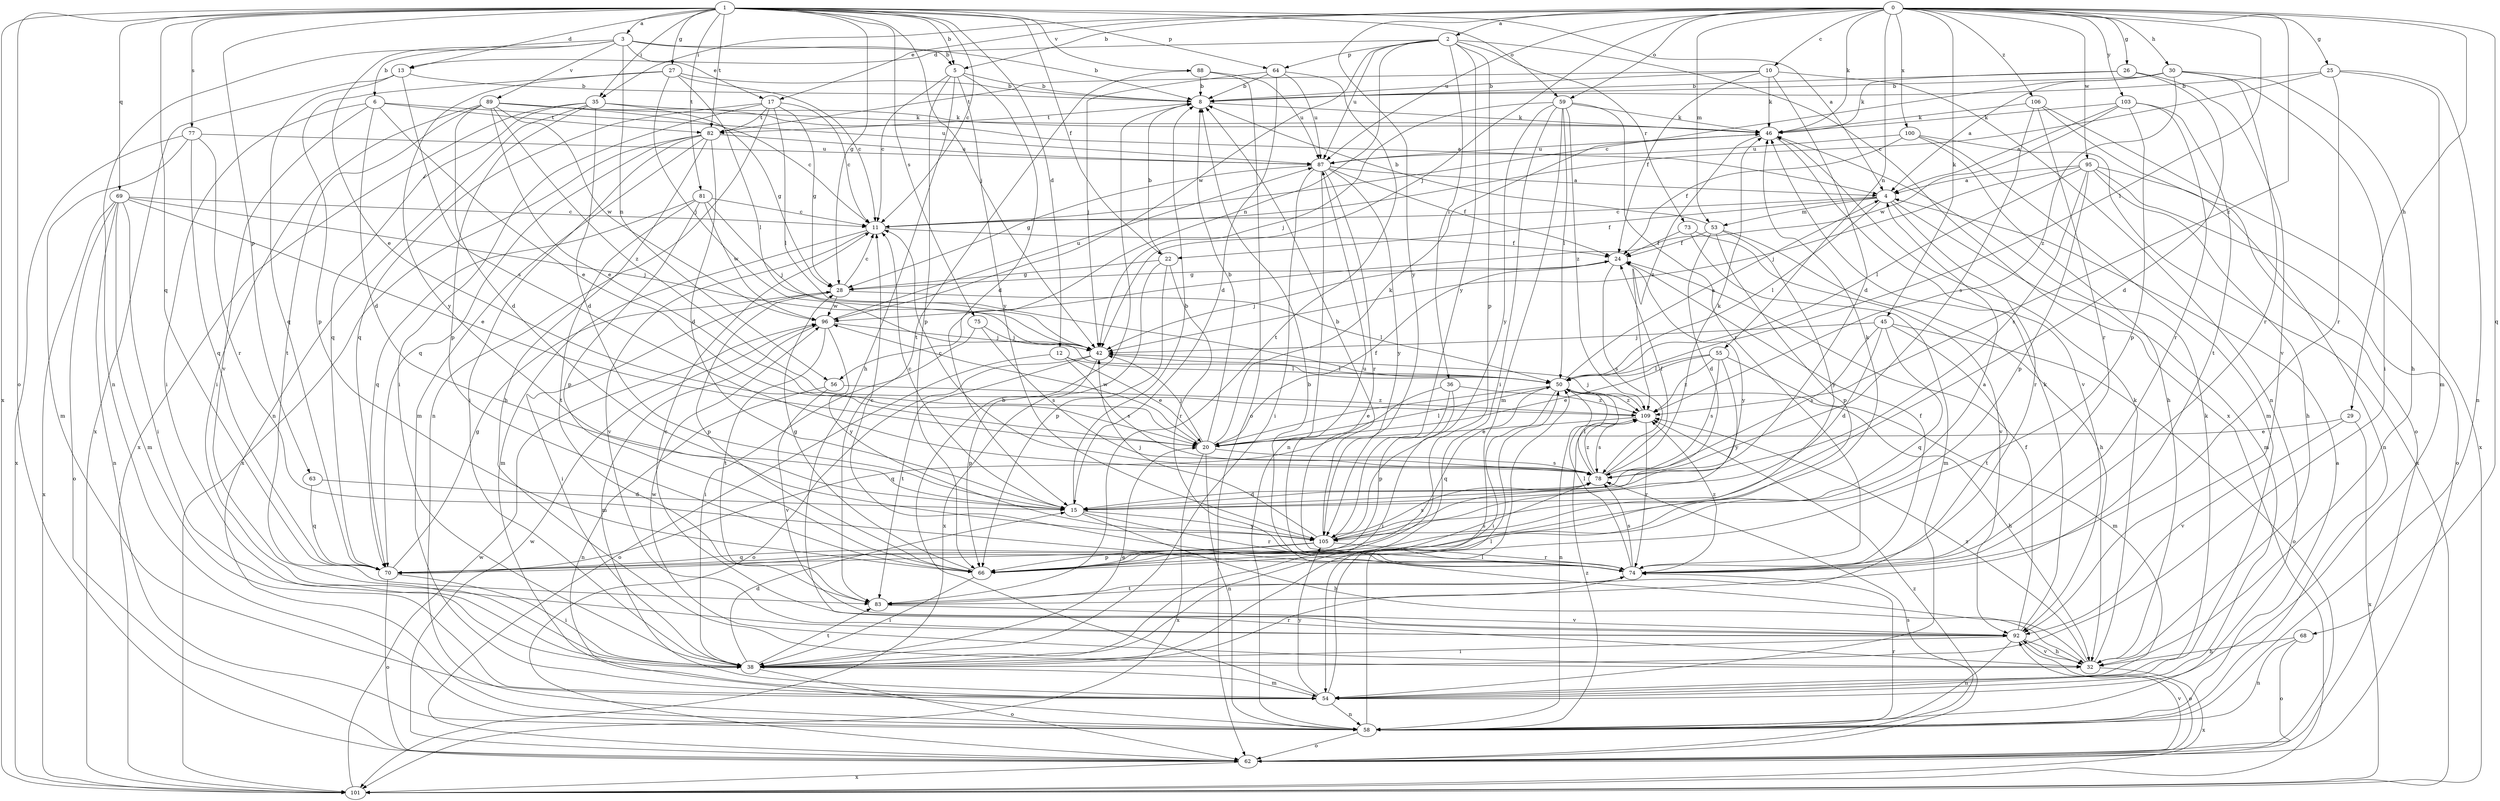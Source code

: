 strict digraph  {
0;
1;
2;
3;
4;
5;
6;
8;
10;
11;
12;
13;
15;
17;
20;
22;
24;
25;
26;
27;
28;
29;
30;
32;
35;
36;
38;
42;
45;
46;
50;
53;
54;
55;
56;
58;
59;
62;
63;
64;
66;
68;
69;
70;
73;
74;
75;
77;
78;
81;
82;
83;
87;
88;
89;
92;
95;
96;
100;
101;
103;
105;
106;
109;
0 -> 2  [label=a];
0 -> 5  [label=b];
0 -> 10  [label=c];
0 -> 17  [label=e];
0 -> 25  [label=g];
0 -> 26  [label=g];
0 -> 29  [label=h];
0 -> 30  [label=h];
0 -> 35  [label=i];
0 -> 42  [label=j];
0 -> 45  [label=k];
0 -> 46  [label=k];
0 -> 50  [label=l];
0 -> 53  [label=m];
0 -> 55  [label=n];
0 -> 59  [label=o];
0 -> 68  [label=q];
0 -> 87  [label=u];
0 -> 95  [label=w];
0 -> 100  [label=x];
0 -> 103  [label=y];
0 -> 105  [label=y];
0 -> 106  [label=z];
0 -> 109  [label=z];
1 -> 3  [label=a];
1 -> 4  [label=a];
1 -> 5  [label=b];
1 -> 11  [label=c];
1 -> 12  [label=d];
1 -> 13  [label=d];
1 -> 22  [label=f];
1 -> 27  [label=g];
1 -> 28  [label=g];
1 -> 35  [label=i];
1 -> 42  [label=j];
1 -> 59  [label=o];
1 -> 62  [label=o];
1 -> 63  [label=p];
1 -> 64  [label=p];
1 -> 69  [label=q];
1 -> 70  [label=q];
1 -> 75  [label=s];
1 -> 77  [label=s];
1 -> 81  [label=t];
1 -> 82  [label=t];
1 -> 88  [label=v];
1 -> 101  [label=x];
2 -> 13  [label=d];
2 -> 36  [label=i];
2 -> 56  [label=n];
2 -> 64  [label=p];
2 -> 66  [label=p];
2 -> 73  [label=r];
2 -> 87  [label=u];
2 -> 96  [label=w];
2 -> 101  [label=x];
2 -> 105  [label=y];
3 -> 5  [label=b];
3 -> 6  [label=b];
3 -> 8  [label=b];
3 -> 17  [label=e];
3 -> 20  [label=e];
3 -> 56  [label=n];
3 -> 58  [label=n];
3 -> 89  [label=v];
4 -> 11  [label=c];
4 -> 22  [label=f];
4 -> 50  [label=l];
4 -> 53  [label=m];
4 -> 54  [label=m];
4 -> 74  [label=r];
5 -> 8  [label=b];
5 -> 11  [label=c];
5 -> 15  [label=d];
5 -> 32  [label=h];
5 -> 66  [label=p];
5 -> 105  [label=y];
6 -> 15  [label=d];
6 -> 20  [label=e];
6 -> 38  [label=i];
6 -> 82  [label=t];
6 -> 87  [label=u];
6 -> 92  [label=v];
8 -> 46  [label=k];
8 -> 82  [label=t];
10 -> 8  [label=b];
10 -> 15  [label=d];
10 -> 24  [label=f];
10 -> 46  [label=k];
10 -> 58  [label=n];
10 -> 82  [label=t];
11 -> 24  [label=f];
11 -> 54  [label=m];
11 -> 92  [label=v];
12 -> 20  [label=e];
12 -> 50  [label=l];
12 -> 62  [label=o];
12 -> 78  [label=s];
13 -> 8  [label=b];
13 -> 70  [label=q];
13 -> 78  [label=s];
13 -> 101  [label=x];
15 -> 8  [label=b];
15 -> 11  [label=c];
15 -> 32  [label=h];
15 -> 74  [label=r];
15 -> 105  [label=y];
17 -> 11  [label=c];
17 -> 28  [label=g];
17 -> 38  [label=i];
17 -> 50  [label=l];
17 -> 58  [label=n];
17 -> 70  [label=q];
17 -> 82  [label=t];
20 -> 8  [label=b];
20 -> 24  [label=f];
20 -> 42  [label=j];
20 -> 46  [label=k];
20 -> 50  [label=l];
20 -> 58  [label=n];
20 -> 78  [label=s];
20 -> 96  [label=w];
20 -> 101  [label=x];
22 -> 8  [label=b];
22 -> 28  [label=g];
22 -> 66  [label=p];
22 -> 74  [label=r];
22 -> 101  [label=x];
24 -> 28  [label=g];
24 -> 42  [label=j];
24 -> 78  [label=s];
24 -> 105  [label=y];
25 -> 8  [label=b];
25 -> 11  [label=c];
25 -> 54  [label=m];
25 -> 58  [label=n];
25 -> 74  [label=r];
26 -> 8  [label=b];
26 -> 15  [label=d];
26 -> 46  [label=k];
26 -> 92  [label=v];
27 -> 8  [label=b];
27 -> 11  [label=c];
27 -> 42  [label=j];
27 -> 50  [label=l];
27 -> 66  [label=p];
27 -> 105  [label=y];
28 -> 11  [label=c];
28 -> 38  [label=i];
28 -> 50  [label=l];
28 -> 66  [label=p];
28 -> 96  [label=w];
29 -> 20  [label=e];
29 -> 92  [label=v];
29 -> 101  [label=x];
30 -> 4  [label=a];
30 -> 8  [label=b];
30 -> 11  [label=c];
30 -> 32  [label=h];
30 -> 38  [label=i];
30 -> 74  [label=r];
30 -> 109  [label=z];
32 -> 8  [label=b];
32 -> 46  [label=k];
32 -> 92  [label=v];
32 -> 96  [label=w];
32 -> 101  [label=x];
32 -> 109  [label=z];
35 -> 15  [label=d];
35 -> 28  [label=g];
35 -> 46  [label=k];
35 -> 58  [label=n];
35 -> 66  [label=p];
35 -> 70  [label=q];
35 -> 101  [label=x];
36 -> 38  [label=i];
36 -> 66  [label=p];
36 -> 70  [label=q];
36 -> 109  [label=z];
38 -> 15  [label=d];
38 -> 20  [label=e];
38 -> 54  [label=m];
38 -> 62  [label=o];
38 -> 74  [label=r];
38 -> 83  [label=t];
42 -> 50  [label=l];
42 -> 62  [label=o];
42 -> 66  [label=p];
42 -> 83  [label=t];
45 -> 15  [label=d];
45 -> 42  [label=j];
45 -> 62  [label=o];
45 -> 70  [label=q];
45 -> 78  [label=s];
45 -> 83  [label=t];
46 -> 87  [label=u];
46 -> 92  [label=v];
46 -> 109  [label=z];
50 -> 4  [label=a];
50 -> 20  [label=e];
50 -> 32  [label=h];
50 -> 38  [label=i];
50 -> 58  [label=n];
50 -> 70  [label=q];
50 -> 109  [label=z];
53 -> 8  [label=b];
53 -> 15  [label=d];
53 -> 24  [label=f];
53 -> 32  [label=h];
53 -> 66  [label=p];
53 -> 105  [label=y];
54 -> 8  [label=b];
54 -> 46  [label=k];
54 -> 50  [label=l];
54 -> 58  [label=n];
54 -> 105  [label=y];
55 -> 20  [label=e];
55 -> 50  [label=l];
55 -> 54  [label=m];
55 -> 78  [label=s];
55 -> 105  [label=y];
55 -> 109  [label=z];
56 -> 58  [label=n];
56 -> 92  [label=v];
56 -> 109  [label=z];
58 -> 4  [label=a];
58 -> 50  [label=l];
58 -> 62  [label=o];
58 -> 74  [label=r];
58 -> 109  [label=z];
59 -> 38  [label=i];
59 -> 42  [label=j];
59 -> 46  [label=k];
59 -> 50  [label=l];
59 -> 54  [label=m];
59 -> 74  [label=r];
59 -> 105  [label=y];
59 -> 109  [label=z];
62 -> 78  [label=s];
62 -> 92  [label=v];
62 -> 96  [label=w];
62 -> 101  [label=x];
62 -> 109  [label=z];
63 -> 15  [label=d];
63 -> 70  [label=q];
64 -> 8  [label=b];
64 -> 15  [label=d];
64 -> 42  [label=j];
64 -> 83  [label=t];
64 -> 87  [label=u];
66 -> 28  [label=g];
66 -> 38  [label=i];
66 -> 78  [label=s];
68 -> 32  [label=h];
68 -> 58  [label=n];
68 -> 62  [label=o];
69 -> 11  [label=c];
69 -> 20  [label=e];
69 -> 38  [label=i];
69 -> 42  [label=j];
69 -> 54  [label=m];
69 -> 58  [label=n];
69 -> 62  [label=o];
69 -> 101  [label=x];
70 -> 4  [label=a];
70 -> 28  [label=g];
70 -> 38  [label=i];
70 -> 62  [label=o];
73 -> 24  [label=f];
73 -> 54  [label=m];
73 -> 92  [label=v];
74 -> 11  [label=c];
74 -> 24  [label=f];
74 -> 50  [label=l];
74 -> 78  [label=s];
74 -> 83  [label=t];
74 -> 87  [label=u];
74 -> 109  [label=z];
75 -> 38  [label=i];
75 -> 42  [label=j];
75 -> 78  [label=s];
77 -> 54  [label=m];
77 -> 70  [label=q];
77 -> 74  [label=r];
77 -> 87  [label=u];
77 -> 101  [label=x];
78 -> 11  [label=c];
78 -> 15  [label=d];
78 -> 24  [label=f];
78 -> 46  [label=k];
78 -> 50  [label=l];
78 -> 109  [label=z];
81 -> 11  [label=c];
81 -> 42  [label=j];
81 -> 66  [label=p];
81 -> 70  [label=q];
81 -> 83  [label=t];
81 -> 96  [label=w];
82 -> 15  [label=d];
82 -> 32  [label=h];
82 -> 38  [label=i];
82 -> 54  [label=m];
82 -> 70  [label=q];
82 -> 87  [label=u];
82 -> 101  [label=x];
83 -> 92  [label=v];
87 -> 4  [label=a];
87 -> 24  [label=f];
87 -> 28  [label=g];
87 -> 38  [label=i];
87 -> 58  [label=n];
87 -> 74  [label=r];
87 -> 105  [label=y];
88 -> 8  [label=b];
88 -> 62  [label=o];
88 -> 83  [label=t];
88 -> 87  [label=u];
89 -> 4  [label=a];
89 -> 11  [label=c];
89 -> 15  [label=d];
89 -> 20  [label=e];
89 -> 38  [label=i];
89 -> 46  [label=k];
89 -> 83  [label=t];
89 -> 96  [label=w];
89 -> 109  [label=z];
92 -> 11  [label=c];
92 -> 24  [label=f];
92 -> 32  [label=h];
92 -> 38  [label=i];
92 -> 46  [label=k];
92 -> 58  [label=n];
92 -> 62  [label=o];
95 -> 4  [label=a];
95 -> 32  [label=h];
95 -> 42  [label=j];
95 -> 50  [label=l];
95 -> 58  [label=n];
95 -> 62  [label=o];
95 -> 66  [label=p];
95 -> 78  [label=s];
96 -> 42  [label=j];
96 -> 54  [label=m];
96 -> 83  [label=t];
96 -> 87  [label=u];
96 -> 105  [label=y];
100 -> 24  [label=f];
100 -> 32  [label=h];
100 -> 54  [label=m];
100 -> 87  [label=u];
100 -> 101  [label=x];
101 -> 96  [label=w];
103 -> 4  [label=a];
103 -> 46  [label=k];
103 -> 66  [label=p];
103 -> 74  [label=r];
103 -> 83  [label=t];
103 -> 96  [label=w];
105 -> 8  [label=b];
105 -> 42  [label=j];
105 -> 46  [label=k];
105 -> 66  [label=p];
105 -> 70  [label=q];
105 -> 74  [label=r];
105 -> 78  [label=s];
106 -> 46  [label=k];
106 -> 62  [label=o];
106 -> 74  [label=r];
106 -> 78  [label=s];
106 -> 101  [label=x];
109 -> 20  [label=e];
109 -> 42  [label=j];
109 -> 74  [label=r];
109 -> 78  [label=s];
}
